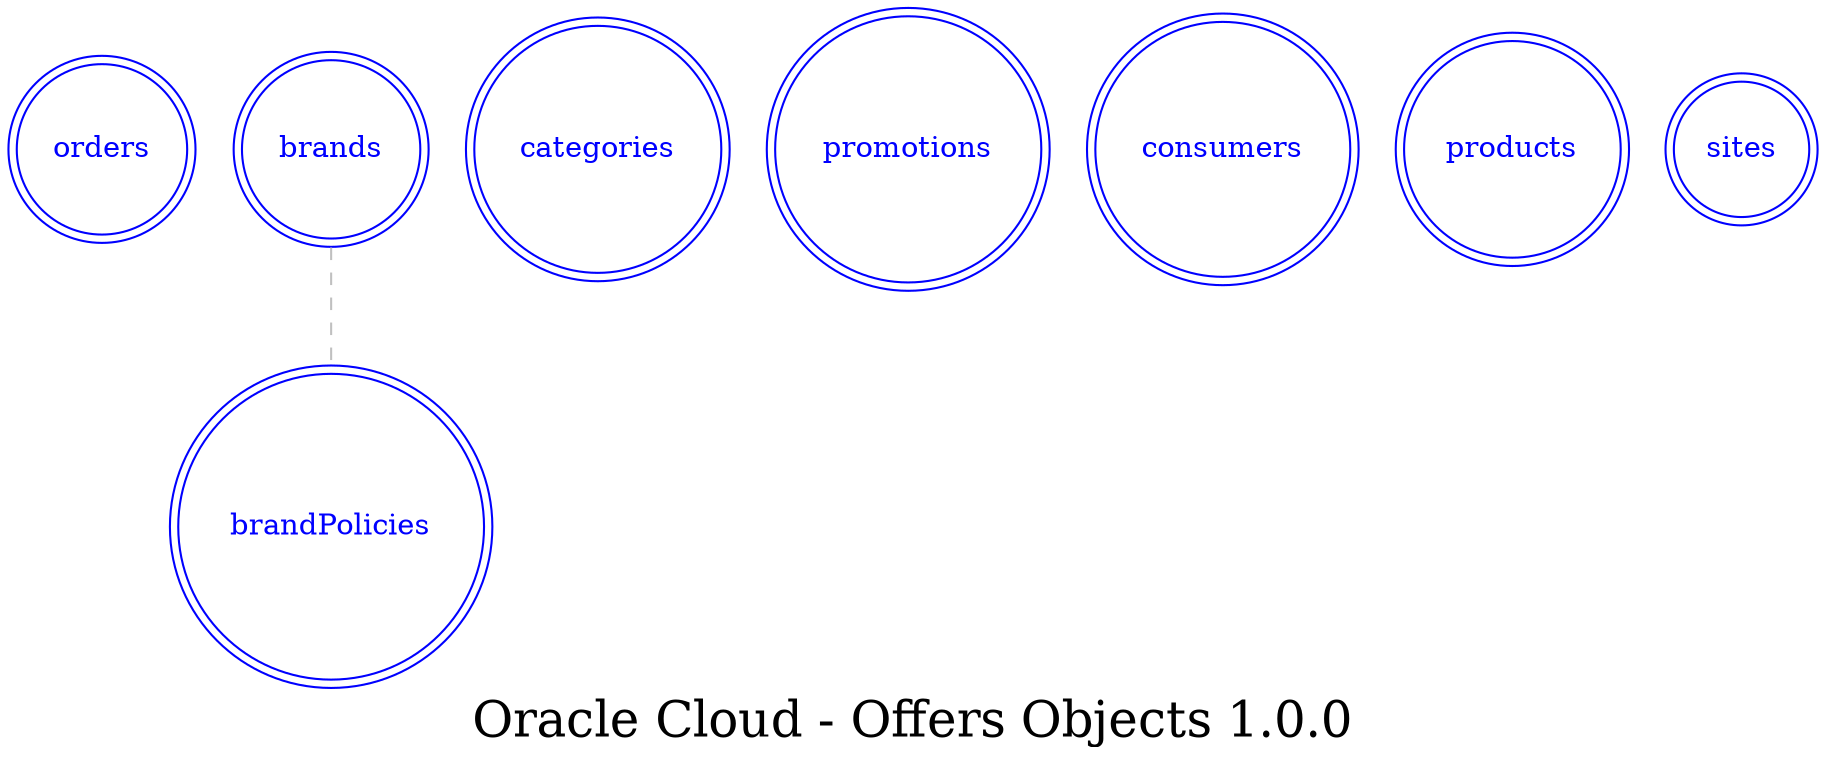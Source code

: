 digraph LexiconGraph {
graph[label="Oracle Cloud - Offers Objects 1.0.0", fontsize=24]
splines=true
"orders" [color=blue, fontcolor=blue, shape=doublecircle]
"brands" [color=blue, fontcolor=blue, shape=doublecircle]
"categories" [color=blue, fontcolor=blue, shape=doublecircle]
"brandPolicies" [color=blue, fontcolor=blue, shape=doublecircle]
"promotions" [color=blue, fontcolor=blue, shape=doublecircle]
"consumers" [color=blue, fontcolor=blue, shape=doublecircle]
"products" [color=blue, fontcolor=blue, shape=doublecircle]
"sites" [color=blue, fontcolor=blue, shape=doublecircle]
"brands" -> "brandPolicies" [color=grey, fontcolor=grey, arrowhead=none, arrowtail=none, style=dashed]
}
